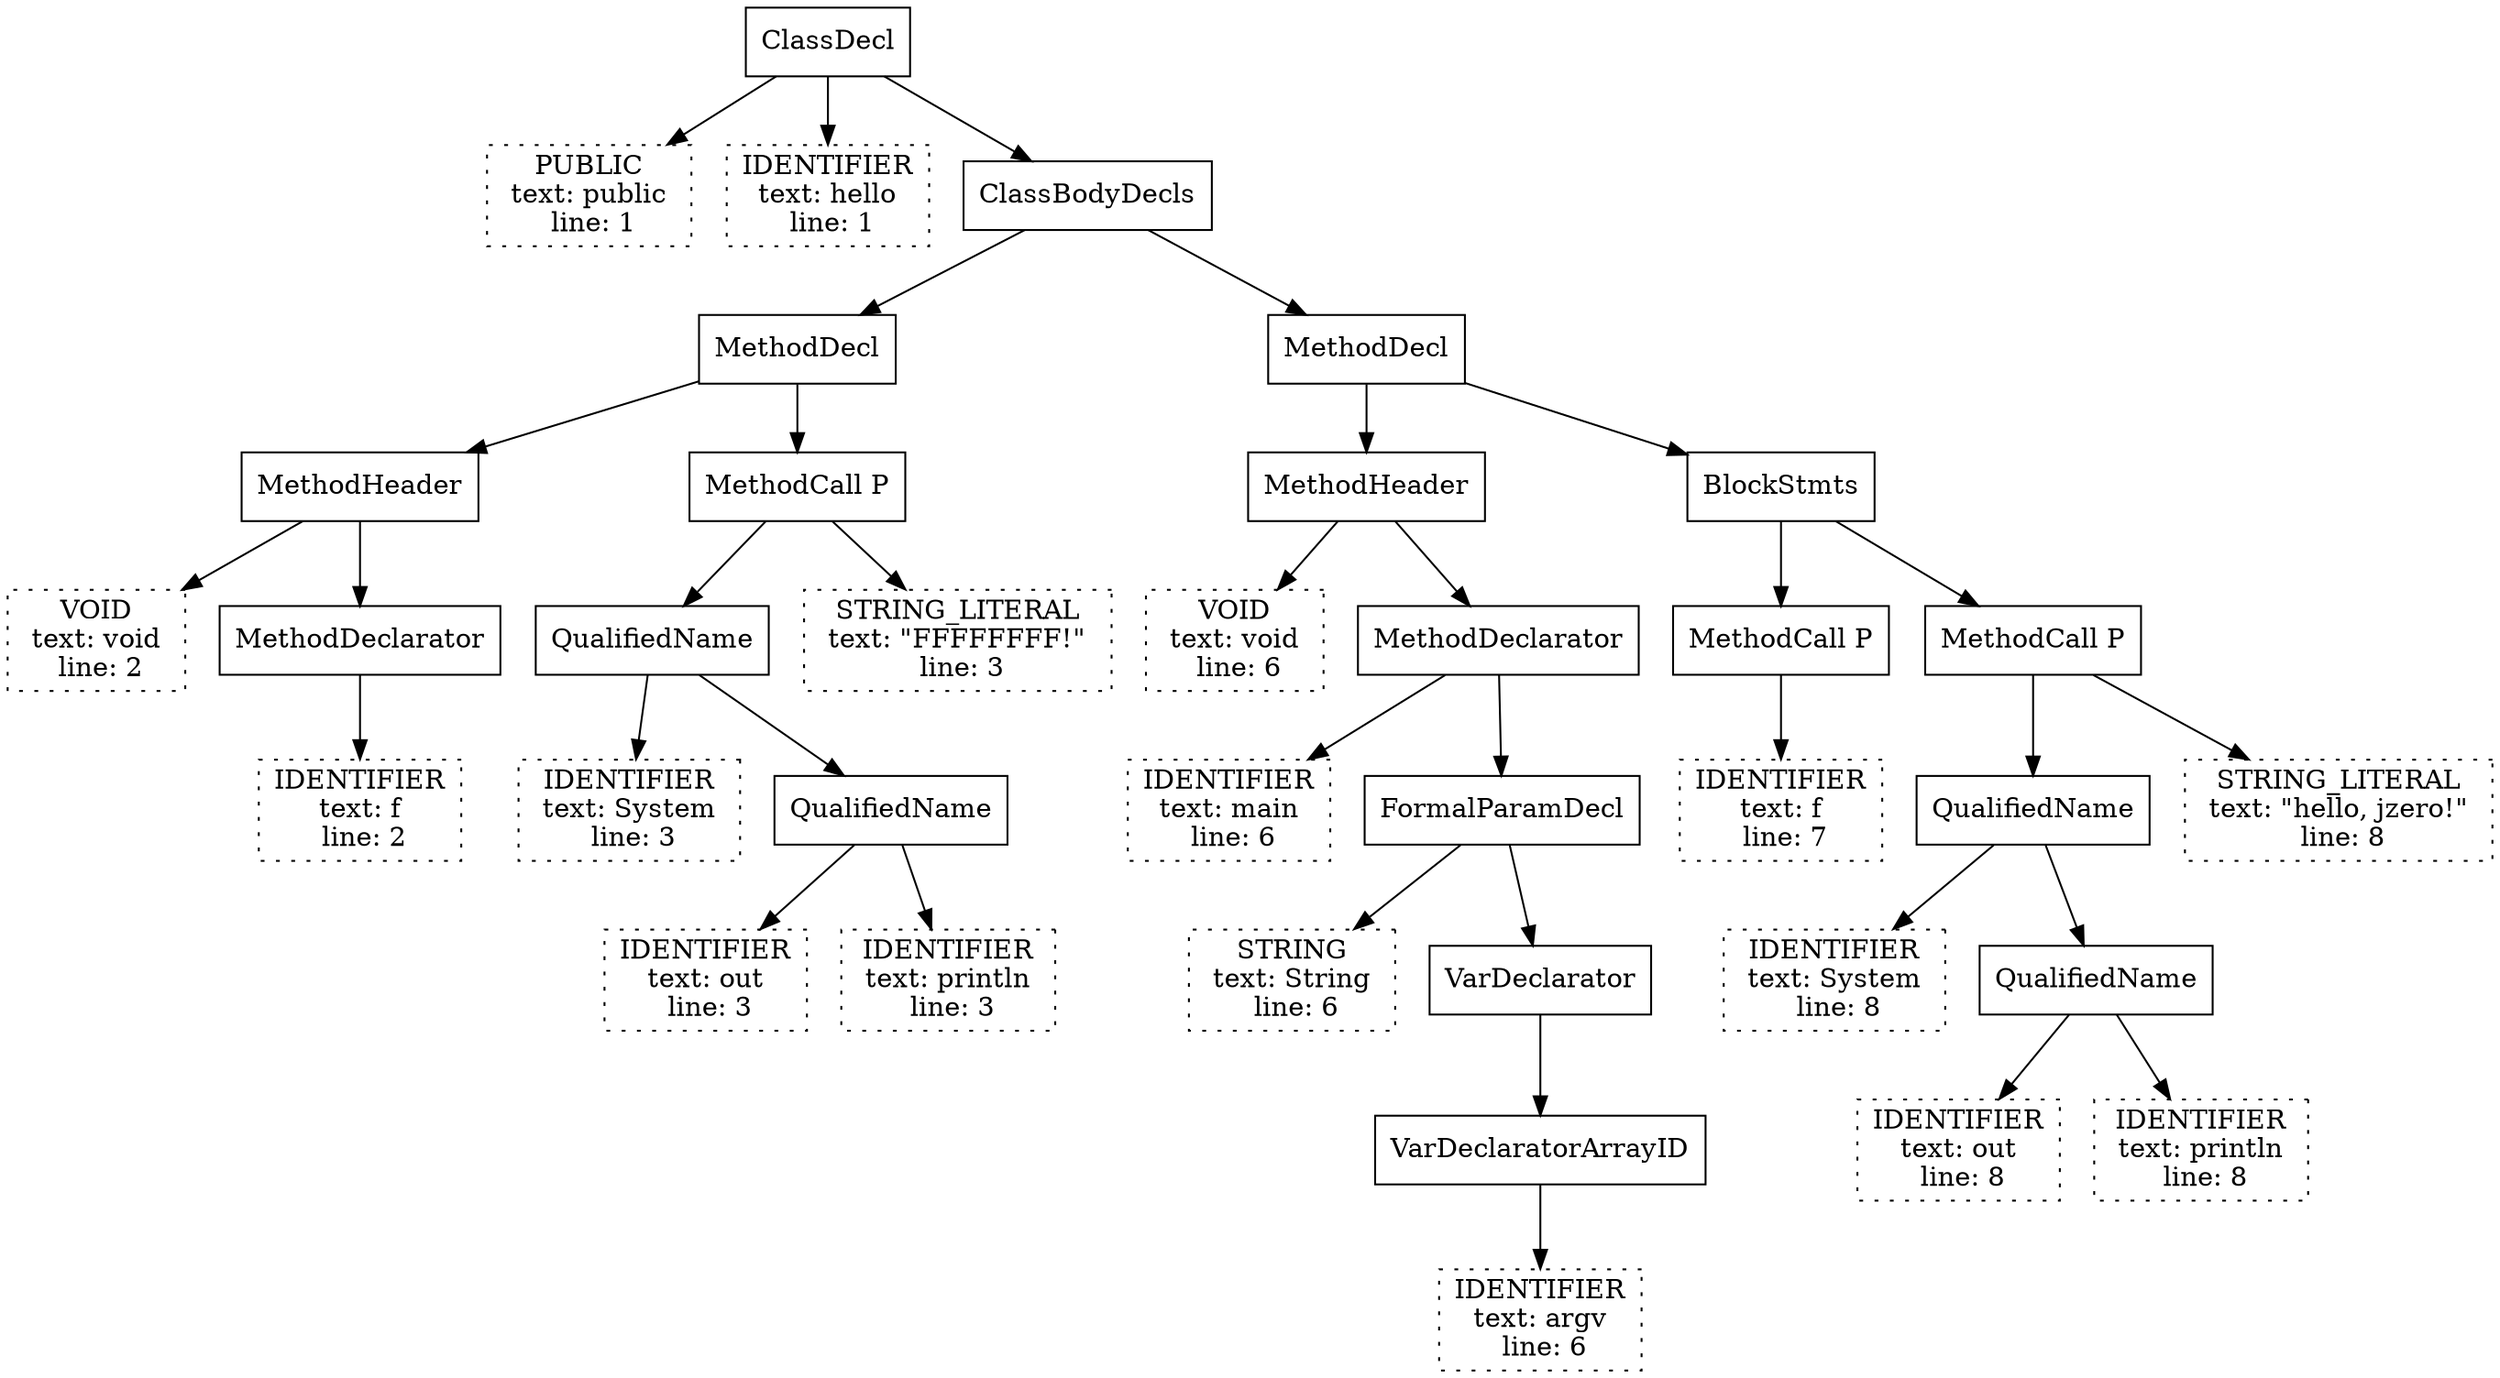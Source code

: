digraph {
	N0 [shape=rectangle label=<ClassDecl>]
	N1 [shape=rectangle style=dotted label=<PUBLIC<br/> text: public <br/> line: 1>]
	N0 -> N1
	N2 [shape=rectangle style=dotted label=<IDENTIFIER<br/> text: hello <br/> line: 1>]
	N0 -> N2
	N3 [shape=rectangle label=<ClassBodyDecls>]
	N0 -> N3
	N4 [shape=rectangle label=<MethodDecl>]
	N3 -> N4
	N5 [shape=rectangle label=<MethodHeader>]
	N4 -> N5
	N6 [shape=rectangle style=dotted label=<VOID<br/> text: void <br/> line: 2>]
	N5 -> N6
	N7 [shape=rectangle label=<MethodDeclarator>]
	N5 -> N7
	N8 [shape=rectangle style=dotted label=<IDENTIFIER<br/> text: f <br/> line: 2>]
	N7 -> N8
	N10 [shape=rectangle label=<MethodCall P>]
	N4 -> N10
	N11 [shape=rectangle label=<QualifiedName>]
	N10 -> N11
	N12 [shape=rectangle style=dotted label=<IDENTIFIER<br/> text: System <br/> line: 3>]
	N11 -> N12
	N13 [shape=rectangle label=<QualifiedName>]
	N11 -> N13
	N14 [shape=rectangle style=dotted label=<IDENTIFIER<br/> text: out <br/> line: 3>]
	N13 -> N14
	N15 [shape=rectangle style=dotted label=<IDENTIFIER<br/> text: println <br/> line: 3>]
	N13 -> N15
	N16 [shape=rectangle style=dotted label=<STRING_LITERAL<br/> text: "FFFFFFFF!" <br/> line: 3>]
	N10 -> N16
	N17 [shape=rectangle label=<MethodDecl>]
	N3 -> N17
	N18 [shape=rectangle label=<MethodHeader>]
	N17 -> N18
	N19 [shape=rectangle style=dotted label=<VOID<br/> text: void <br/> line: 6>]
	N18 -> N19
	N20 [shape=rectangle label=<MethodDeclarator>]
	N18 -> N20
	N21 [shape=rectangle style=dotted label=<IDENTIFIER<br/> text: main <br/> line: 6>]
	N20 -> N21
	N22 [shape=rectangle label=<FormalParamDecl>]
	N20 -> N22
	N23 [shape=rectangle style=dotted label=<STRING<br/> text: String <br/> line: 6>]
	N22 -> N23
	N24 [shape=rectangle label=<VarDeclarator>]
	N22 -> N24
	N25 [shape=rectangle label=<VarDeclaratorArrayID>]
	N24 -> N25
	N26 [shape=rectangle style=dotted label=<IDENTIFIER<br/> text: argv <br/> line: 6>]
	N25 -> N26
	N27 [shape=rectangle label=<BlockStmts>]
	N17 -> N27
	N28 [shape=rectangle label=<MethodCall P>]
	N27 -> N28
	N29 [shape=rectangle style=dotted label=<IDENTIFIER<br/> text: f <br/> line: 7>]
	N28 -> N29
	N31 [shape=rectangle label=<MethodCall P>]
	N27 -> N31
	N32 [shape=rectangle label=<QualifiedName>]
	N31 -> N32
	N33 [shape=rectangle style=dotted label=<IDENTIFIER<br/> text: System <br/> line: 8>]
	N32 -> N33
	N34 [shape=rectangle label=<QualifiedName>]
	N32 -> N34
	N35 [shape=rectangle style=dotted label=<IDENTIFIER<br/> text: out <br/> line: 8>]
	N34 -> N35
	N36 [shape=rectangle style=dotted label=<IDENTIFIER<br/> text: println <br/> line: 8>]
	N34 -> N36
	N37 [shape=rectangle style=dotted label=<STRING_LITERAL<br/> text: "hello, jzero!" <br/> line: 8>]
	N31 -> N37
}
